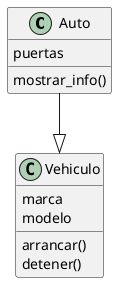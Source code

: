 @startuml classes_after
set namespaceSeparator none
class "Auto" as after.Auto {
  puertas
  mostrar_info()
}
class "Vehiculo" as after.Vehiculo {
  marca
  modelo
  arrancar()
  detener()
}
after.Auto --|> after.Vehiculo
@enduml

